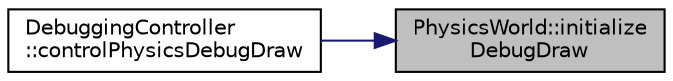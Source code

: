 digraph "PhysicsWorld::initializeDebugDraw"
{
 // INTERACTIVE_SVG=YES
 // LATEX_PDF_SIZE
  edge [fontname="Helvetica",fontsize="10",labelfontname="Helvetica",labelfontsize="10"];
  node [fontname="Helvetica",fontsize="10",shape=record];
  rankdir="RL";
  Node1 [label="PhysicsWorld::initialize\lDebugDraw",height=0.2,width=0.4,color="black", fillcolor="grey75", style="filled", fontcolor="black",tooltip=" "];
  Node1 -> Node2 [dir="back",color="midnightblue",fontsize="10",style="solid",fontname="Helvetica"];
  Node2 [label="DebuggingController\l::controlPhysicsDebugDraw",height=0.2,width=0.4,color="black", fillcolor="white", style="filled",URL="$d1/dee/class_debugging_controller.html#a1c6510b72176caf32ac44c7d81500c64",tooltip=" "];
}
